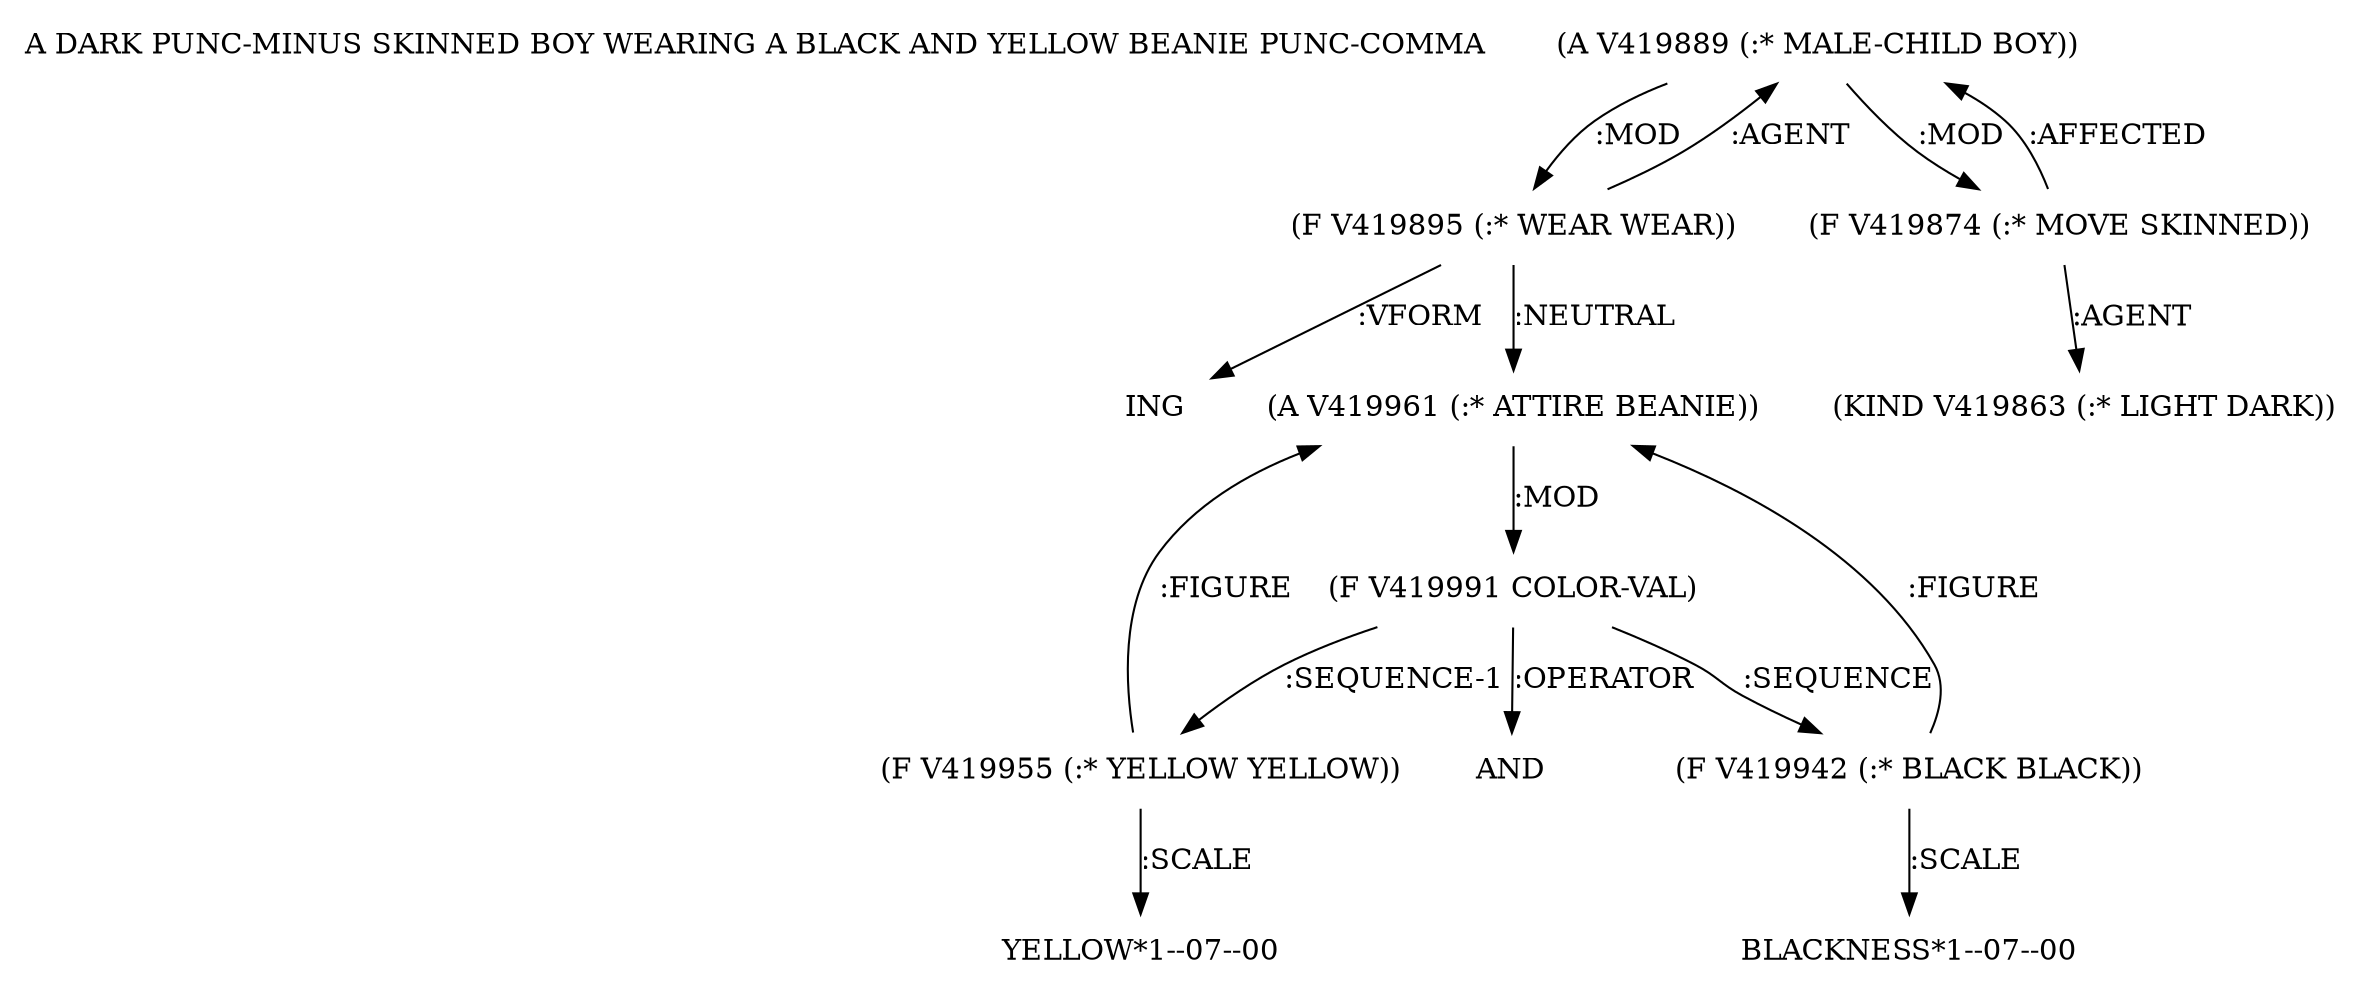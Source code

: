 digraph Terms {
  node [shape=none]
  "A DARK PUNC-MINUS SKINNED BOY WEARING A BLACK AND YELLOW BEANIE PUNC-COMMA"
  "V419889" [label="(A V419889 (:* MALE-CHILD BOY))"]
  "V419889" -> "V419895" [label=":MOD"]
  "V419889" -> "V419874" [label=":MOD"]
  "V419874" [label="(F V419874 (:* MOVE SKINNED))"]
  "V419874" -> "V419863" [label=":AGENT"]
  "V419874" -> "V419889" [label=":AFFECTED"]
  "V419863" [label="(KIND V419863 (:* LIGHT DARK))"]
  "V419895" [label="(F V419895 (:* WEAR WEAR))"]
  "V419895" -> "V419889" [label=":AGENT"]
  "V419895" -> "V419961" [label=":NEUTRAL"]
  "V419895" -> "NT421661" [label=":VFORM"]
  "NT421661" [label="ING"]
  "V419961" [label="(A V419961 (:* ATTIRE BEANIE))"]
  "V419961" -> "V419991" [label=":MOD"]
  "V419991" [label="(F V419991 COLOR-VAL)"]
  "V419991" -> "V419942" [label=":SEQUENCE"]
  "V419991" -> "V419955" [label=":SEQUENCE-1"]
  "V419991" -> "NT421662" [label=":OPERATOR"]
  "NT421662" [label="AND"]
  "V419942" [label="(F V419942 (:* BLACK BLACK))"]
  "V419942" -> "V419961" [label=":FIGURE"]
  "V419942" -> "NT421663" [label=":SCALE"]
  "NT421663" [label="BLACKNESS*1--07--00"]
  "V419955" [label="(F V419955 (:* YELLOW YELLOW))"]
  "V419955" -> "V419961" [label=":FIGURE"]
  "V419955" -> "NT421664" [label=":SCALE"]
  "NT421664" [label="YELLOW*1--07--00"]
}
